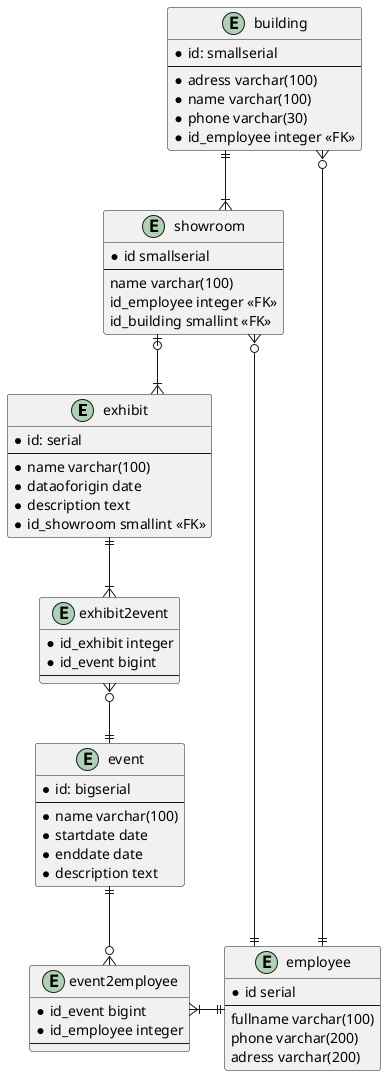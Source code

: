 @startuml
skinparam linetype ortho
entity exhibit {
	  * id: serial
	  --
	  * name varchar(100)
	  * dataoforigin date
	  * description text
	  * id_showroom smallint <<FK>>
}

entity event {
	  * id: bigserial
	  --
	  * name varchar(100)
	  * startdate date
	  * enddate date
	  * description text
}

entity building {
	  * id: smallserial
	  --
	  * adress varchar(100)
	  * name varchar(100)
	  * phone varchar(30)
	  * id_employee integer <<FK>>
}

entity exhibit2event {
	* id_exhibit integer
	* id_event bigint
	--
}

entity showroom {
	* id smallserial
	--
	name varchar(100)
	id_employee integer <<FK>>
	id_building smallint <<FK>>
}

entity employee {
	* id serial
	--
	fullname varchar(100)
	phone varchar(200)
	adress varchar(200)
}

entity event2employee {
	* id_event bigint 
	* id_employee integer
	--
}





building ||--|{ showroom
building }o--|| employee

showroom |o--|{ exhibit
showroom }o--|| employee	

exhibit ||--|{ exhibit2event
exhibit2event }o--|| event

event ||--o{ event2employee
event2employee }|-right-|| employee

@enduml
